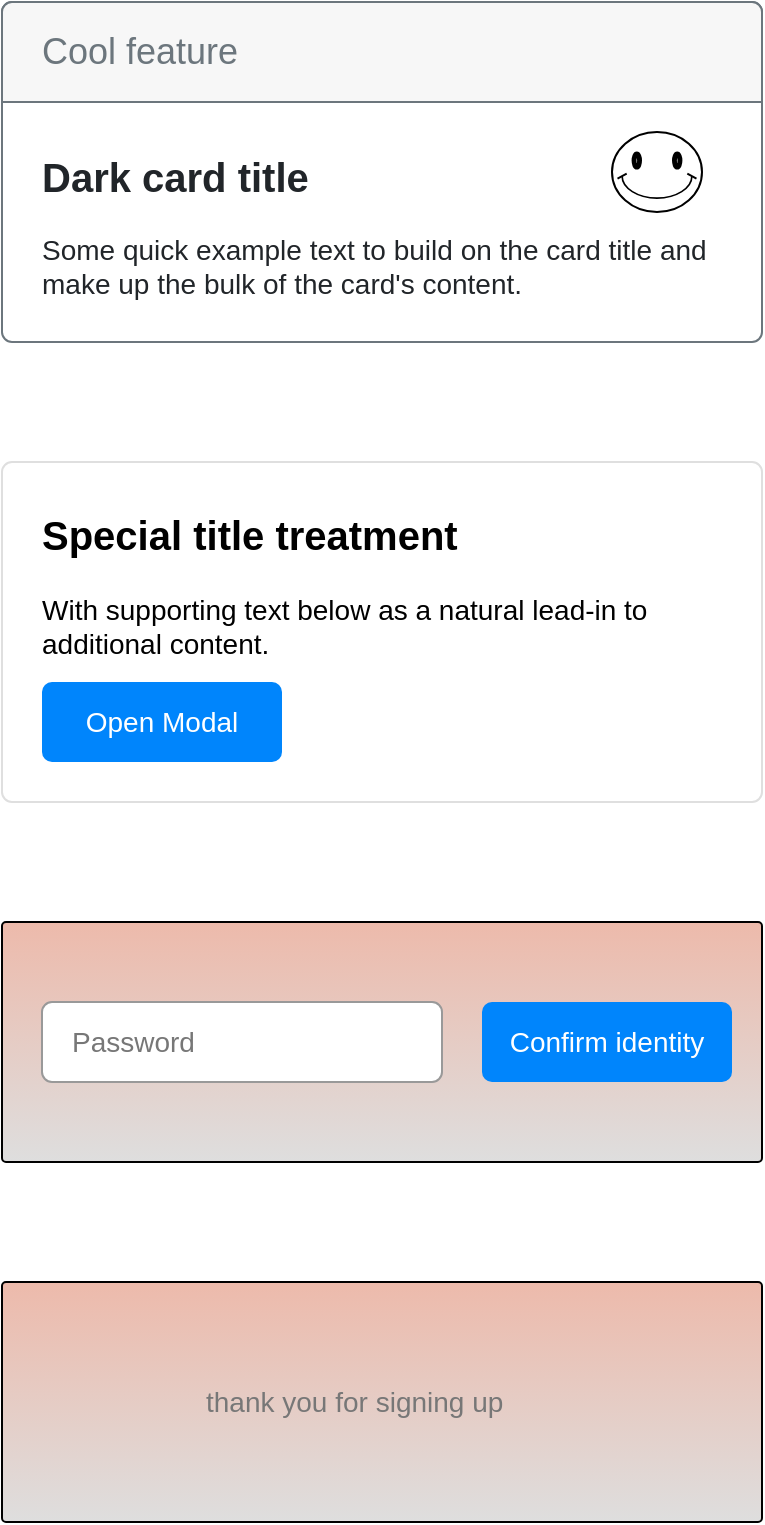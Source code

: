 <mxfile>
    <diagram id="IBVapDYYiQgunKs7HWcw" name="Page-1">
        <mxGraphModel dx="1133" dy="890" grid="1" gridSize="10" guides="1" tooltips="1" connect="1" arrows="1" fold="1" page="1" pageScale="1" pageWidth="850" pageHeight="1100" math="0" shadow="0">
            <root>
                <mxCell id="0"/>
                <mxCell id="1" parent="0"/>
                <mxCell id="4" value="&lt;b&gt;&lt;font style=&quot;font-size: 20px&quot;&gt;Dark card title&lt;/font&gt;&lt;/b&gt;&lt;br style=&quot;font-size: 14px&quot;&gt;&lt;br style=&quot;font-size: 14px&quot;&gt;Some quick example text to build on the card title and make up the bulk of the card's content." style="html=1;shadow=0;dashed=0;shape=mxgraph.bootstrap.rrect;rSize=5;strokeColor=#6C767D;html=1;whiteSpace=wrap;fillColor=#ffffff;fontColor=#212529;verticalAlign=bottom;align=left;spacing=20;spacingBottom=0;fontSize=14;" parent="1" vertex="1">
                    <mxGeometry x="120" y="30" width="380" height="170" as="geometry"/>
                </mxCell>
                <mxCell id="5" value="Cool feature" style="html=1;shadow=0;dashed=0;shape=mxgraph.bootstrap.topButton;rSize=5;perimeter=none;whiteSpace=wrap;fillColor=#F7F7F7;strokeColor=#6C767D;fontColor=#6C767D;resizeWidth=1;fontSize=18;align=left;spacing=20;" parent="4" vertex="1">
                    <mxGeometry width="380.0" height="50" relative="1" as="geometry"/>
                </mxCell>
                <mxCell id="24" value="" style="verticalLabelPosition=bottom;verticalAlign=top;html=1;shape=mxgraph.basic.smiley" parent="4" vertex="1">
                    <mxGeometry x="305" y="65" width="45" height="40" as="geometry"/>
                </mxCell>
                <mxCell id="6" value="&lt;b&gt;&lt;font style=&quot;font-size: 20px&quot;&gt;Special title treatment&lt;/font&gt;&lt;/b&gt;&lt;br style=&quot;font-size: 14px&quot;&gt;&lt;br style=&quot;font-size: 14px&quot;&gt;With supporting text below as a natural lead-in to additional content." style="html=1;shadow=0;dashed=0;shape=mxgraph.bootstrap.rrect;rSize=5;strokeColor=#DFDFDF;html=1;whiteSpace=wrap;fillColor=#FFFFFF;fontColor=#000000;align=left;verticalAlign=top;spacing=20;fontSize=14;" parent="1" vertex="1">
                    <mxGeometry x="120" y="260" width="380" height="170" as="geometry"/>
                </mxCell>
                <mxCell id="7" value="Open Modal" style="html=1;shadow=0;dashed=0;shape=mxgraph.bootstrap.rrect;rSize=5;perimeter=none;whiteSpace=wrap;fillColor=#0085FC;strokeColor=none;fontColor=#ffffff;resizeWidth=1;fontSize=14;" parent="6" vertex="1">
                    <mxGeometry y="1" width="120" height="40" relative="1" as="geometry">
                        <mxPoint x="20" y="-60" as="offset"/>
                    </mxGeometry>
                </mxCell>
                <mxCell id="23" value="" style="group" parent="1" vertex="1" connectable="0">
                    <mxGeometry x="120" y="490" width="380" height="120" as="geometry"/>
                </mxCell>
                <mxCell id="22" value="" style="html=1;shadow=0;dashed=0;shape=mxgraph.bootstrap.checkbox2;labelPosition=right;verticalLabelPosition=middle;align=left;verticalAlign=middle;gradientColor=#DEDEDE;fillColor=#EDBAAB;checked=0;spacing=5;checkedFill=#0085FC;checkedStroke=#ffffff;sketch=0;" parent="23" vertex="1">
                    <mxGeometry width="380" height="120" as="geometry"/>
                </mxCell>
                <mxCell id="21" value="Confirm identity" style="html=1;shadow=0;dashed=0;shape=mxgraph.bootstrap.rrect;rSize=5;strokeColor=none;fillColor=#0085FC;fontColor=#ffffff;whiteSpace=wrap;align=center;verticalAlign=middle;fontStyle=0;fontSize=14;spacing=14;" parent="23" vertex="1">
                    <mxGeometry x="240" y="40" width="125" height="40" as="geometry"/>
                </mxCell>
                <mxCell id="20" value="Password" style="html=1;shadow=0;dashed=0;shape=mxgraph.bootstrap.rrect;rSize=5;strokeColor=#999999;fillColor=#ffffff;fontColor=#777777;whiteSpace=wrap;align=left;verticalAlign=middle;fontStyle=0;fontSize=14;spacing=15;" parent="23" vertex="1">
                    <mxGeometry x="20" y="40" width="200" height="40" as="geometry"/>
                </mxCell>
                <mxCell id="30" value="" style="group" vertex="1" connectable="0" parent="1">
                    <mxGeometry x="120" y="670" width="380" height="120" as="geometry"/>
                </mxCell>
                <mxCell id="31" value="" style="html=1;shadow=0;dashed=0;shape=mxgraph.bootstrap.checkbox2;labelPosition=right;verticalLabelPosition=middle;align=left;verticalAlign=middle;gradientColor=#DEDEDE;fillColor=#EDBAAB;checked=0;spacing=5;checkedFill=#0085FC;checkedStroke=#ffffff;sketch=0;" vertex="1" parent="30">
                    <mxGeometry width="380" height="120" as="geometry"/>
                </mxCell>
                <mxCell id="19" value="thank you for signing up" style="strokeColor=none;fillColor=none;fontColor=#777777;whiteSpace=wrap;align=left;verticalAlign=middle;fontStyle=0;fontSize=14;" parent="30" vertex="1">
                    <mxGeometry x="100" y="40" width="160" height="40" as="geometry"/>
                </mxCell>
            </root>
        </mxGraphModel>
    </diagram>
</mxfile>